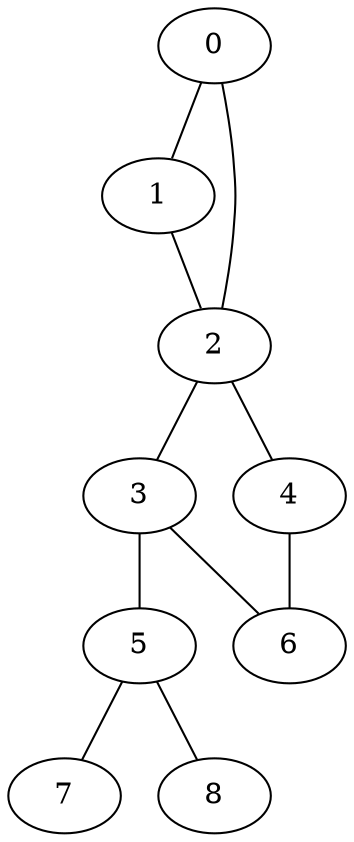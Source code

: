 graph G {

  0 -- {1 2}
  1 -- {2}
  2 -- {3 4}
  3 -- {5 6}
  4 -- 6
  5 -- {7 8}

  0 [family=0]
  1 [family=0]
  2 [family=0, capital=t]
  5 [family=0]
  
  3 [family=1]
  4 [family=1]
  6 [family=1]
  7 [family=1, capital=t]

  8 [family=2, capital=t]
  
}
